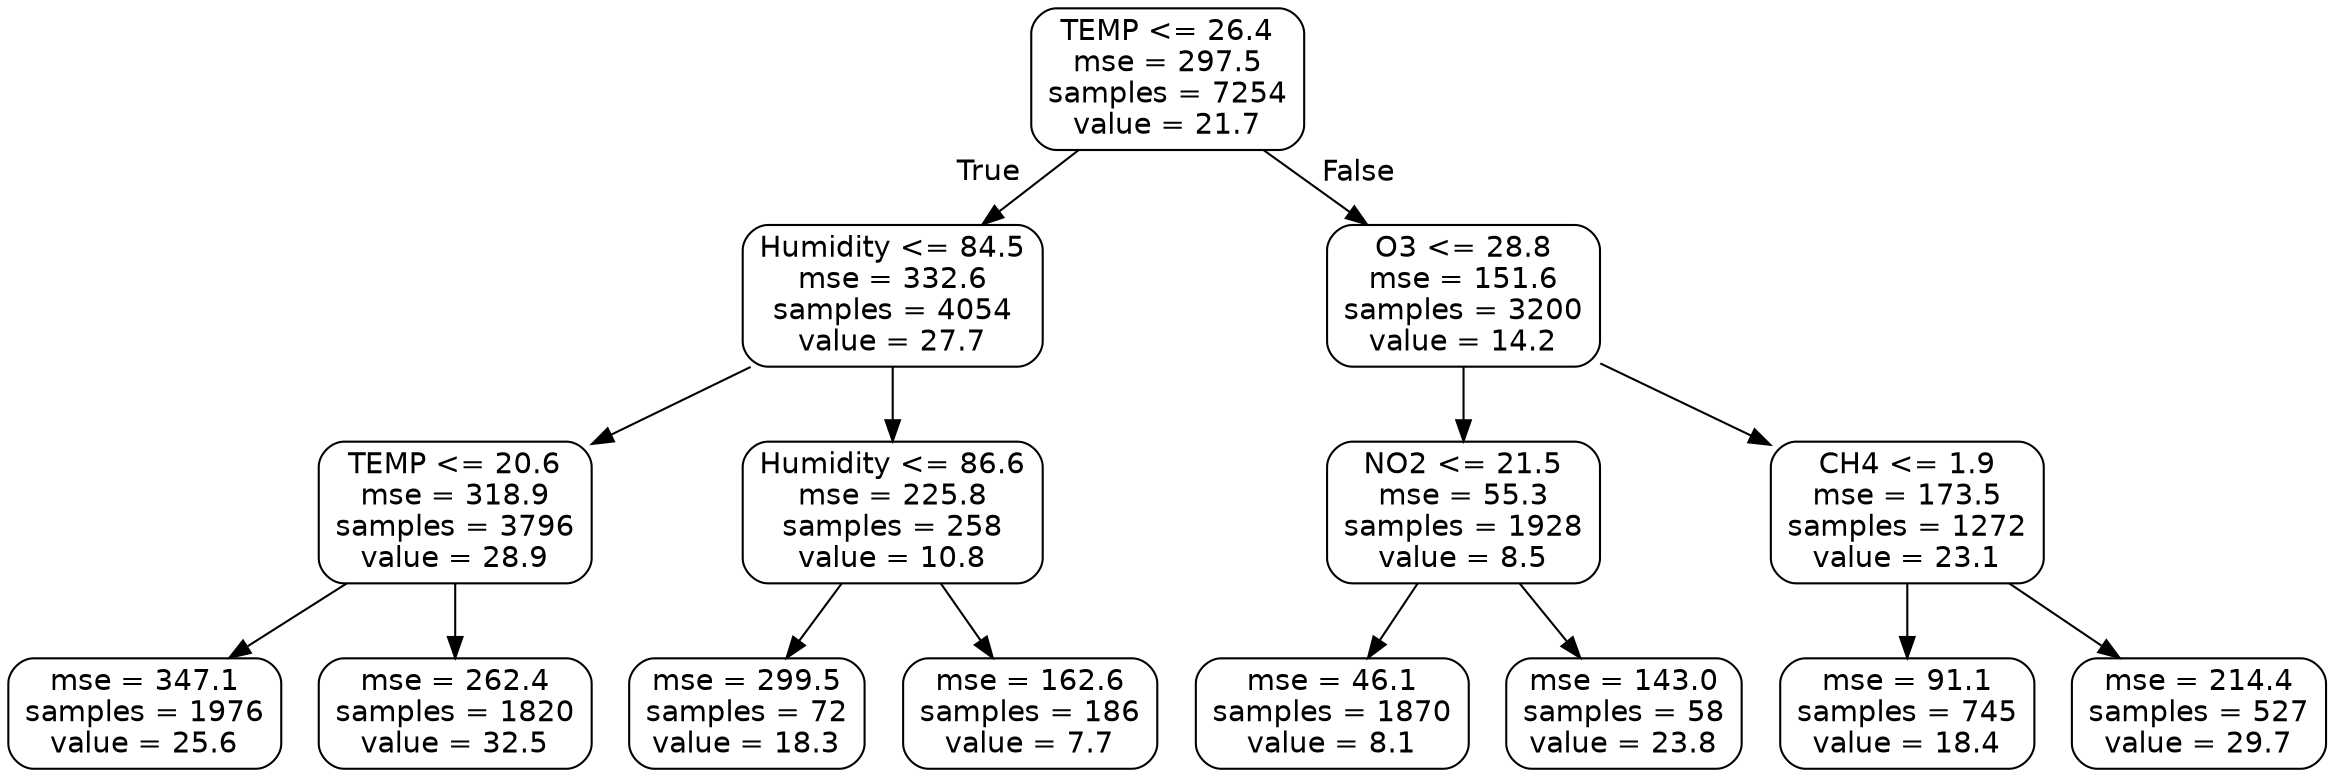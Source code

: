 digraph Tree {
node [shape=box, style="rounded", color="black", fontname=helvetica] ;
edge [fontname=helvetica] ;
0 [label="TEMP <= 26.4\nmse = 297.5\nsamples = 7254\nvalue = 21.7"] ;
1 [label="Humidity <= 84.5\nmse = 332.6\nsamples = 4054\nvalue = 27.7"] ;
0 -> 1 [labeldistance=2.5, labelangle=45, headlabel="True"] ;
2 [label="TEMP <= 20.6\nmse = 318.9\nsamples = 3796\nvalue = 28.9"] ;
1 -> 2 ;
3 [label="mse = 347.1\nsamples = 1976\nvalue = 25.6"] ;
2 -> 3 ;
4 [label="mse = 262.4\nsamples = 1820\nvalue = 32.5"] ;
2 -> 4 ;
5 [label="Humidity <= 86.6\nmse = 225.8\nsamples = 258\nvalue = 10.8"] ;
1 -> 5 ;
6 [label="mse = 299.5\nsamples = 72\nvalue = 18.3"] ;
5 -> 6 ;
7 [label="mse = 162.6\nsamples = 186\nvalue = 7.7"] ;
5 -> 7 ;
8 [label="O3 <= 28.8\nmse = 151.6\nsamples = 3200\nvalue = 14.2"] ;
0 -> 8 [labeldistance=2.5, labelangle=-45, headlabel="False"] ;
9 [label="NO2 <= 21.5\nmse = 55.3\nsamples = 1928\nvalue = 8.5"] ;
8 -> 9 ;
10 [label="mse = 46.1\nsamples = 1870\nvalue = 8.1"] ;
9 -> 10 ;
11 [label="mse = 143.0\nsamples = 58\nvalue = 23.8"] ;
9 -> 11 ;
12 [label="CH4 <= 1.9\nmse = 173.5\nsamples = 1272\nvalue = 23.1"] ;
8 -> 12 ;
13 [label="mse = 91.1\nsamples = 745\nvalue = 18.4"] ;
12 -> 13 ;
14 [label="mse = 214.4\nsamples = 527\nvalue = 29.7"] ;
12 -> 14 ;
}